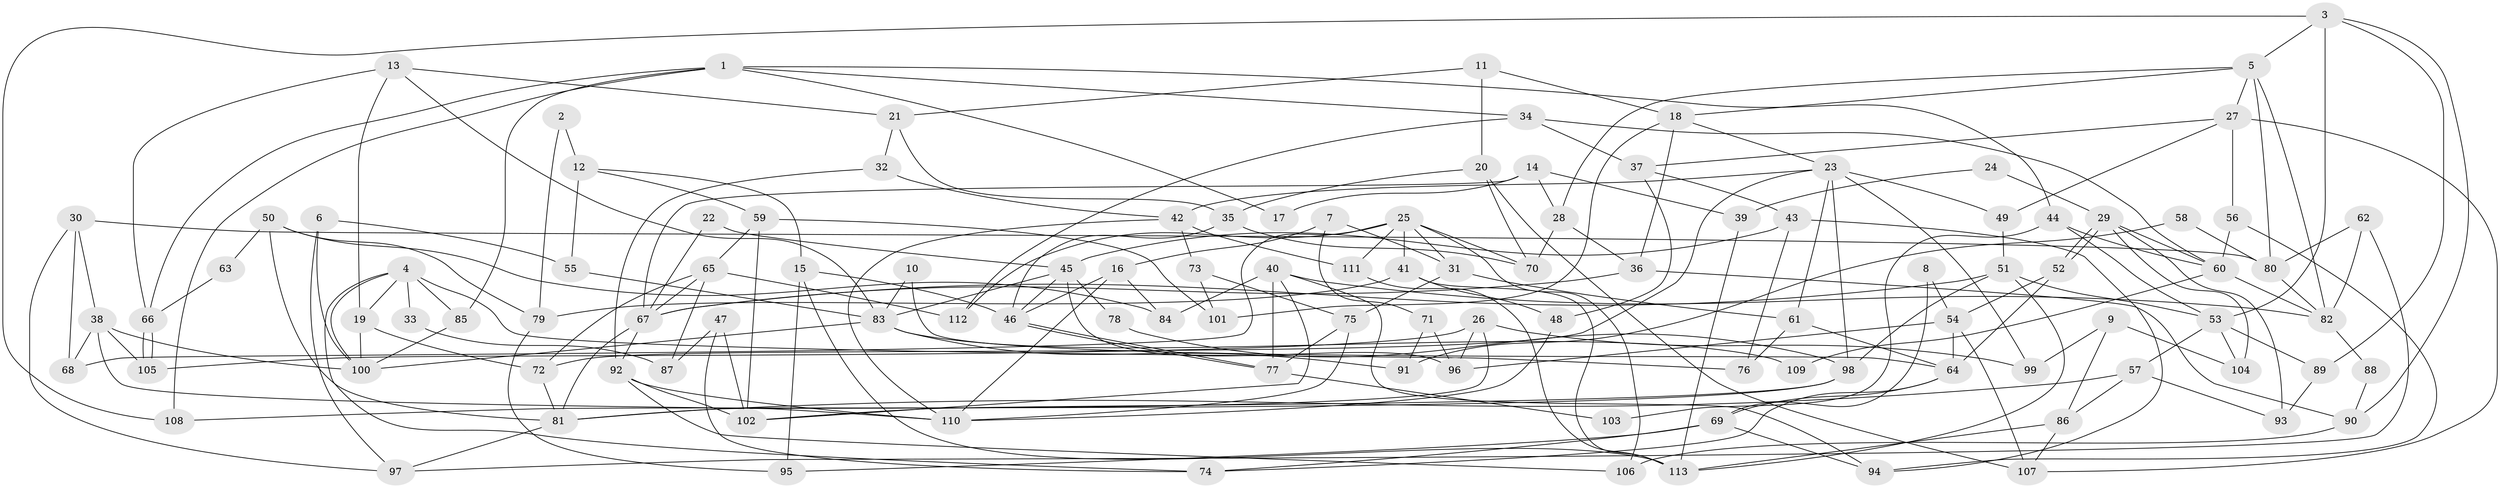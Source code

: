// coarse degree distribution, {6: 0.10126582278481013, 2: 0.08860759493670886, 7: 0.06329113924050633, 9: 0.05063291139240506, 3: 0.17721518987341772, 5: 0.26582278481012656, 4: 0.21518987341772153, 8: 0.0379746835443038}
// Generated by graph-tools (version 1.1) at 2025/23/03/03/25 07:23:56]
// undirected, 113 vertices, 226 edges
graph export_dot {
graph [start="1"]
  node [color=gray90,style=filled];
  1;
  2;
  3;
  4;
  5;
  6;
  7;
  8;
  9;
  10;
  11;
  12;
  13;
  14;
  15;
  16;
  17;
  18;
  19;
  20;
  21;
  22;
  23;
  24;
  25;
  26;
  27;
  28;
  29;
  30;
  31;
  32;
  33;
  34;
  35;
  36;
  37;
  38;
  39;
  40;
  41;
  42;
  43;
  44;
  45;
  46;
  47;
  48;
  49;
  50;
  51;
  52;
  53;
  54;
  55;
  56;
  57;
  58;
  59;
  60;
  61;
  62;
  63;
  64;
  65;
  66;
  67;
  68;
  69;
  70;
  71;
  72;
  73;
  74;
  75;
  76;
  77;
  78;
  79;
  80;
  81;
  82;
  83;
  84;
  85;
  86;
  87;
  88;
  89;
  90;
  91;
  92;
  93;
  94;
  95;
  96;
  97;
  98;
  99;
  100;
  101;
  102;
  103;
  104;
  105;
  106;
  107;
  108;
  109;
  110;
  111;
  112;
  113;
  1 -- 66;
  1 -- 34;
  1 -- 17;
  1 -- 44;
  1 -- 85;
  1 -- 108;
  2 -- 79;
  2 -- 12;
  3 -- 5;
  3 -- 53;
  3 -- 89;
  3 -- 90;
  3 -- 108;
  4 -- 100;
  4 -- 19;
  4 -- 33;
  4 -- 74;
  4 -- 76;
  4 -- 85;
  5 -- 18;
  5 -- 82;
  5 -- 27;
  5 -- 28;
  5 -- 80;
  6 -- 97;
  6 -- 100;
  6 -- 55;
  7 -- 16;
  7 -- 31;
  7 -- 71;
  8 -- 69;
  8 -- 54;
  9 -- 104;
  9 -- 86;
  9 -- 99;
  10 -- 64;
  10 -- 83;
  11 -- 20;
  11 -- 18;
  11 -- 21;
  12 -- 55;
  12 -- 15;
  12 -- 59;
  13 -- 21;
  13 -- 19;
  13 -- 66;
  13 -- 83;
  14 -- 28;
  14 -- 67;
  14 -- 17;
  14 -- 39;
  15 -- 46;
  15 -- 113;
  15 -- 95;
  16 -- 46;
  16 -- 110;
  16 -- 84;
  18 -- 36;
  18 -- 23;
  18 -- 101;
  19 -- 72;
  19 -- 100;
  20 -- 35;
  20 -- 107;
  20 -- 70;
  21 -- 35;
  21 -- 32;
  22 -- 67;
  22 -- 45;
  23 -- 42;
  23 -- 49;
  23 -- 61;
  23 -- 72;
  23 -- 98;
  23 -- 99;
  24 -- 39;
  24 -- 29;
  25 -- 31;
  25 -- 106;
  25 -- 41;
  25 -- 68;
  25 -- 70;
  25 -- 111;
  25 -- 112;
  26 -- 99;
  26 -- 105;
  26 -- 81;
  26 -- 96;
  27 -- 37;
  27 -- 49;
  27 -- 56;
  27 -- 107;
  28 -- 70;
  28 -- 36;
  29 -- 93;
  29 -- 52;
  29 -- 52;
  29 -- 60;
  29 -- 104;
  30 -- 80;
  30 -- 68;
  30 -- 38;
  30 -- 97;
  31 -- 75;
  31 -- 61;
  32 -- 92;
  32 -- 42;
  33 -- 87;
  34 -- 37;
  34 -- 112;
  34 -- 60;
  35 -- 70;
  35 -- 46;
  36 -- 67;
  36 -- 90;
  37 -- 48;
  37 -- 43;
  38 -- 110;
  38 -- 68;
  38 -- 100;
  38 -- 105;
  39 -- 113;
  40 -- 82;
  40 -- 94;
  40 -- 77;
  40 -- 84;
  40 -- 102;
  41 -- 79;
  41 -- 48;
  41 -- 113;
  42 -- 111;
  42 -- 73;
  42 -- 110;
  43 -- 76;
  43 -- 45;
  43 -- 94;
  44 -- 60;
  44 -- 53;
  44 -- 103;
  45 -- 83;
  45 -- 96;
  45 -- 46;
  45 -- 78;
  46 -- 77;
  46 -- 77;
  47 -- 102;
  47 -- 74;
  47 -- 87;
  48 -- 110;
  49 -- 51;
  50 -- 84;
  50 -- 81;
  50 -- 63;
  50 -- 79;
  51 -- 67;
  51 -- 98;
  51 -- 53;
  51 -- 113;
  52 -- 54;
  52 -- 64;
  53 -- 57;
  53 -- 89;
  53 -- 104;
  54 -- 64;
  54 -- 107;
  54 -- 96;
  55 -- 83;
  56 -- 60;
  56 -- 94;
  57 -- 81;
  57 -- 86;
  57 -- 93;
  58 -- 80;
  58 -- 91;
  59 -- 102;
  59 -- 65;
  59 -- 101;
  60 -- 82;
  60 -- 109;
  61 -- 64;
  61 -- 76;
  62 -- 82;
  62 -- 97;
  62 -- 80;
  63 -- 66;
  64 -- 69;
  64 -- 74;
  65 -- 67;
  65 -- 72;
  65 -- 87;
  65 -- 112;
  66 -- 105;
  66 -- 105;
  67 -- 81;
  67 -- 92;
  69 -- 74;
  69 -- 94;
  69 -- 95;
  71 -- 96;
  71 -- 91;
  72 -- 81;
  73 -- 101;
  73 -- 75;
  75 -- 77;
  75 -- 110;
  77 -- 103;
  78 -- 98;
  79 -- 95;
  80 -- 82;
  81 -- 97;
  82 -- 88;
  83 -- 100;
  83 -- 91;
  83 -- 109;
  85 -- 100;
  86 -- 113;
  86 -- 107;
  88 -- 90;
  89 -- 93;
  90 -- 106;
  92 -- 102;
  92 -- 110;
  92 -- 106;
  98 -- 108;
  98 -- 102;
  111 -- 113;
}

